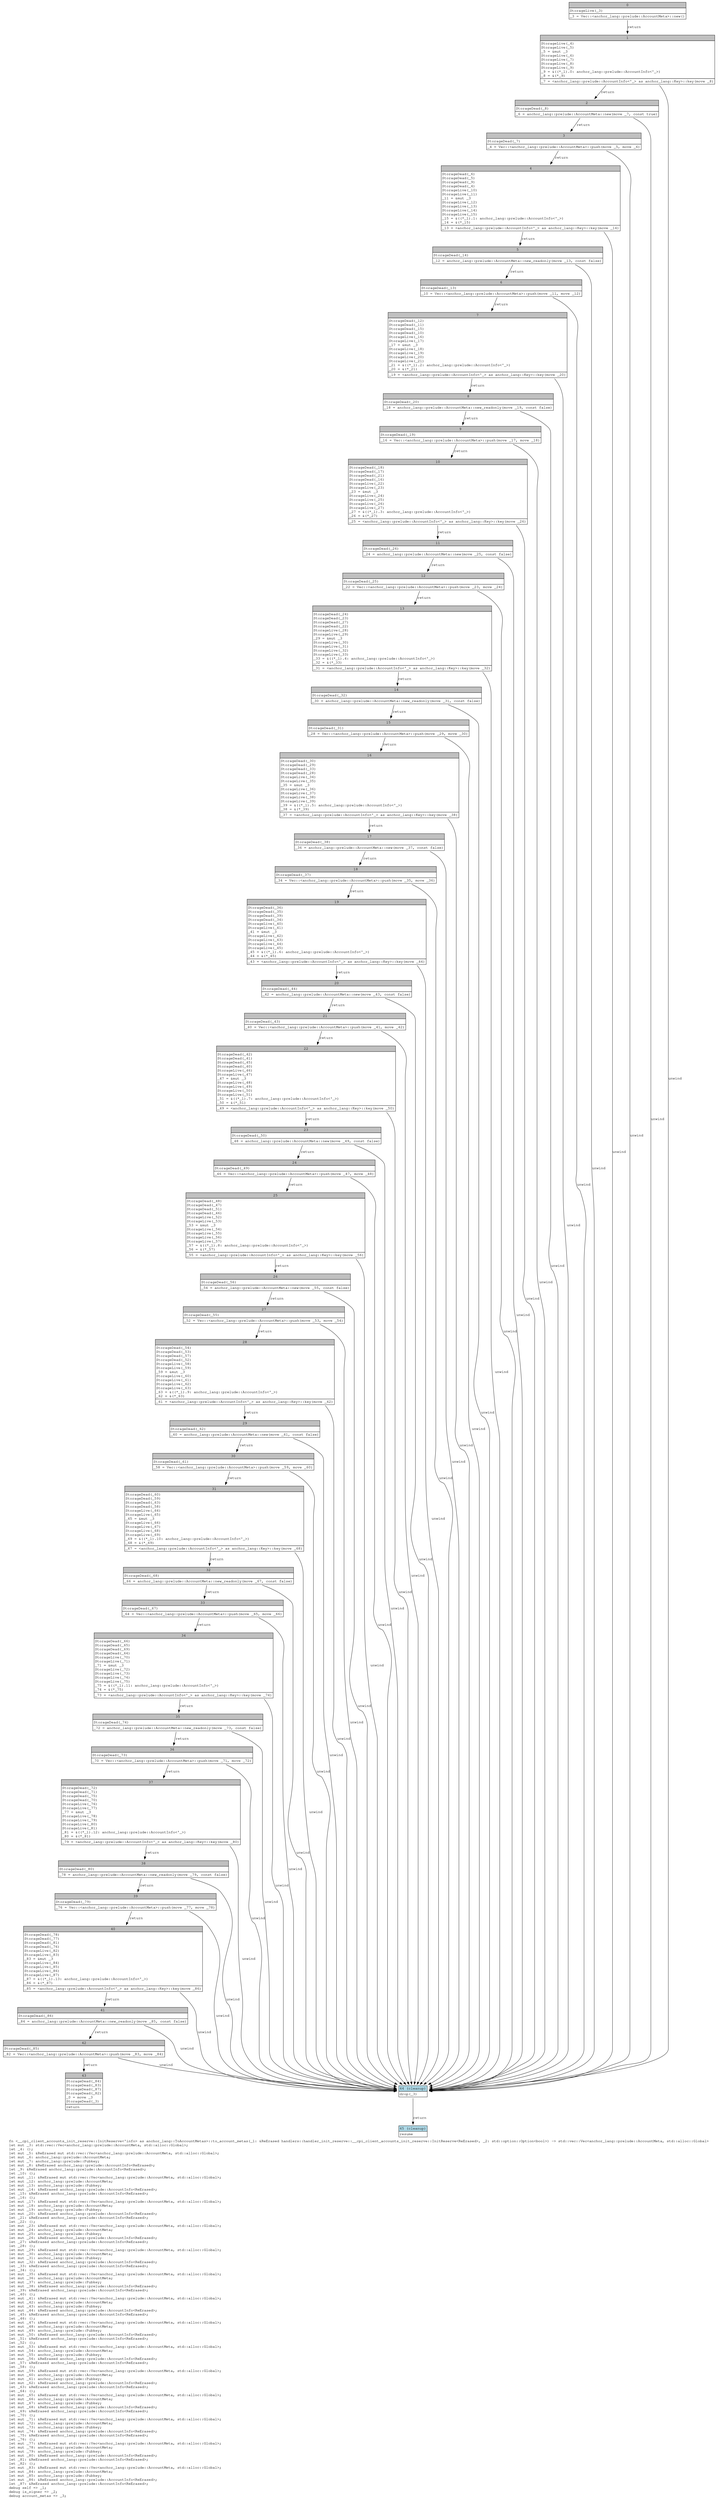 digraph Mir_0_4423 {
    graph [fontname="Courier, monospace"];
    node [fontname="Courier, monospace"];
    edge [fontname="Courier, monospace"];
    label=<fn &lt;__cpi_client_accounts_init_reserve::InitReserve&lt;'info&gt; as anchor_lang::ToAccountMetas&gt;::to_account_metas(_1: &amp;ReErased handlers::handler_init_reserve::__cpi_client_accounts_init_reserve::InitReserve&lt;ReErased&gt;, _2: std::option::Option&lt;bool&gt;) -&gt; std::vec::Vec&lt;anchor_lang::prelude::AccountMeta, std::alloc::Global&gt;<br align="left"/>let mut _3: std::vec::Vec&lt;anchor_lang::prelude::AccountMeta, std::alloc::Global&gt;;<br align="left"/>let _4: ();<br align="left"/>let mut _5: &amp;ReErased mut std::vec::Vec&lt;anchor_lang::prelude::AccountMeta, std::alloc::Global&gt;;<br align="left"/>let mut _6: anchor_lang::prelude::AccountMeta;<br align="left"/>let mut _7: anchor_lang::prelude::Pubkey;<br align="left"/>let mut _8: &amp;ReErased anchor_lang::prelude::AccountInfo&lt;ReErased&gt;;<br align="left"/>let _9: &amp;ReErased anchor_lang::prelude::AccountInfo&lt;ReErased&gt;;<br align="left"/>let _10: ();<br align="left"/>let mut _11: &amp;ReErased mut std::vec::Vec&lt;anchor_lang::prelude::AccountMeta, std::alloc::Global&gt;;<br align="left"/>let mut _12: anchor_lang::prelude::AccountMeta;<br align="left"/>let mut _13: anchor_lang::prelude::Pubkey;<br align="left"/>let mut _14: &amp;ReErased anchor_lang::prelude::AccountInfo&lt;ReErased&gt;;<br align="left"/>let _15: &amp;ReErased anchor_lang::prelude::AccountInfo&lt;ReErased&gt;;<br align="left"/>let _16: ();<br align="left"/>let mut _17: &amp;ReErased mut std::vec::Vec&lt;anchor_lang::prelude::AccountMeta, std::alloc::Global&gt;;<br align="left"/>let mut _18: anchor_lang::prelude::AccountMeta;<br align="left"/>let mut _19: anchor_lang::prelude::Pubkey;<br align="left"/>let mut _20: &amp;ReErased anchor_lang::prelude::AccountInfo&lt;ReErased&gt;;<br align="left"/>let _21: &amp;ReErased anchor_lang::prelude::AccountInfo&lt;ReErased&gt;;<br align="left"/>let _22: ();<br align="left"/>let mut _23: &amp;ReErased mut std::vec::Vec&lt;anchor_lang::prelude::AccountMeta, std::alloc::Global&gt;;<br align="left"/>let mut _24: anchor_lang::prelude::AccountMeta;<br align="left"/>let mut _25: anchor_lang::prelude::Pubkey;<br align="left"/>let mut _26: &amp;ReErased anchor_lang::prelude::AccountInfo&lt;ReErased&gt;;<br align="left"/>let _27: &amp;ReErased anchor_lang::prelude::AccountInfo&lt;ReErased&gt;;<br align="left"/>let _28: ();<br align="left"/>let mut _29: &amp;ReErased mut std::vec::Vec&lt;anchor_lang::prelude::AccountMeta, std::alloc::Global&gt;;<br align="left"/>let mut _30: anchor_lang::prelude::AccountMeta;<br align="left"/>let mut _31: anchor_lang::prelude::Pubkey;<br align="left"/>let mut _32: &amp;ReErased anchor_lang::prelude::AccountInfo&lt;ReErased&gt;;<br align="left"/>let _33: &amp;ReErased anchor_lang::prelude::AccountInfo&lt;ReErased&gt;;<br align="left"/>let _34: ();<br align="left"/>let mut _35: &amp;ReErased mut std::vec::Vec&lt;anchor_lang::prelude::AccountMeta, std::alloc::Global&gt;;<br align="left"/>let mut _36: anchor_lang::prelude::AccountMeta;<br align="left"/>let mut _37: anchor_lang::prelude::Pubkey;<br align="left"/>let mut _38: &amp;ReErased anchor_lang::prelude::AccountInfo&lt;ReErased&gt;;<br align="left"/>let _39: &amp;ReErased anchor_lang::prelude::AccountInfo&lt;ReErased&gt;;<br align="left"/>let _40: ();<br align="left"/>let mut _41: &amp;ReErased mut std::vec::Vec&lt;anchor_lang::prelude::AccountMeta, std::alloc::Global&gt;;<br align="left"/>let mut _42: anchor_lang::prelude::AccountMeta;<br align="left"/>let mut _43: anchor_lang::prelude::Pubkey;<br align="left"/>let mut _44: &amp;ReErased anchor_lang::prelude::AccountInfo&lt;ReErased&gt;;<br align="left"/>let _45: &amp;ReErased anchor_lang::prelude::AccountInfo&lt;ReErased&gt;;<br align="left"/>let _46: ();<br align="left"/>let mut _47: &amp;ReErased mut std::vec::Vec&lt;anchor_lang::prelude::AccountMeta, std::alloc::Global&gt;;<br align="left"/>let mut _48: anchor_lang::prelude::AccountMeta;<br align="left"/>let mut _49: anchor_lang::prelude::Pubkey;<br align="left"/>let mut _50: &amp;ReErased anchor_lang::prelude::AccountInfo&lt;ReErased&gt;;<br align="left"/>let _51: &amp;ReErased anchor_lang::prelude::AccountInfo&lt;ReErased&gt;;<br align="left"/>let _52: ();<br align="left"/>let mut _53: &amp;ReErased mut std::vec::Vec&lt;anchor_lang::prelude::AccountMeta, std::alloc::Global&gt;;<br align="left"/>let mut _54: anchor_lang::prelude::AccountMeta;<br align="left"/>let mut _55: anchor_lang::prelude::Pubkey;<br align="left"/>let mut _56: &amp;ReErased anchor_lang::prelude::AccountInfo&lt;ReErased&gt;;<br align="left"/>let _57: &amp;ReErased anchor_lang::prelude::AccountInfo&lt;ReErased&gt;;<br align="left"/>let _58: ();<br align="left"/>let mut _59: &amp;ReErased mut std::vec::Vec&lt;anchor_lang::prelude::AccountMeta, std::alloc::Global&gt;;<br align="left"/>let mut _60: anchor_lang::prelude::AccountMeta;<br align="left"/>let mut _61: anchor_lang::prelude::Pubkey;<br align="left"/>let mut _62: &amp;ReErased anchor_lang::prelude::AccountInfo&lt;ReErased&gt;;<br align="left"/>let _63: &amp;ReErased anchor_lang::prelude::AccountInfo&lt;ReErased&gt;;<br align="left"/>let _64: ();<br align="left"/>let mut _65: &amp;ReErased mut std::vec::Vec&lt;anchor_lang::prelude::AccountMeta, std::alloc::Global&gt;;<br align="left"/>let mut _66: anchor_lang::prelude::AccountMeta;<br align="left"/>let mut _67: anchor_lang::prelude::Pubkey;<br align="left"/>let mut _68: &amp;ReErased anchor_lang::prelude::AccountInfo&lt;ReErased&gt;;<br align="left"/>let _69: &amp;ReErased anchor_lang::prelude::AccountInfo&lt;ReErased&gt;;<br align="left"/>let _70: ();<br align="left"/>let mut _71: &amp;ReErased mut std::vec::Vec&lt;anchor_lang::prelude::AccountMeta, std::alloc::Global&gt;;<br align="left"/>let mut _72: anchor_lang::prelude::AccountMeta;<br align="left"/>let mut _73: anchor_lang::prelude::Pubkey;<br align="left"/>let mut _74: &amp;ReErased anchor_lang::prelude::AccountInfo&lt;ReErased&gt;;<br align="left"/>let _75: &amp;ReErased anchor_lang::prelude::AccountInfo&lt;ReErased&gt;;<br align="left"/>let _76: ();<br align="left"/>let mut _77: &amp;ReErased mut std::vec::Vec&lt;anchor_lang::prelude::AccountMeta, std::alloc::Global&gt;;<br align="left"/>let mut _78: anchor_lang::prelude::AccountMeta;<br align="left"/>let mut _79: anchor_lang::prelude::Pubkey;<br align="left"/>let mut _80: &amp;ReErased anchor_lang::prelude::AccountInfo&lt;ReErased&gt;;<br align="left"/>let _81: &amp;ReErased anchor_lang::prelude::AccountInfo&lt;ReErased&gt;;<br align="left"/>let _82: ();<br align="left"/>let mut _83: &amp;ReErased mut std::vec::Vec&lt;anchor_lang::prelude::AccountMeta, std::alloc::Global&gt;;<br align="left"/>let mut _84: anchor_lang::prelude::AccountMeta;<br align="left"/>let mut _85: anchor_lang::prelude::Pubkey;<br align="left"/>let mut _86: &amp;ReErased anchor_lang::prelude::AccountInfo&lt;ReErased&gt;;<br align="left"/>let _87: &amp;ReErased anchor_lang::prelude::AccountInfo&lt;ReErased&gt;;<br align="left"/>debug self =&gt; _1;<br align="left"/>debug is_signer =&gt; _2;<br align="left"/>debug account_metas =&gt; _3;<br align="left"/>>;
    bb0__0_4423 [shape="none", label=<<table border="0" cellborder="1" cellspacing="0"><tr><td bgcolor="gray" align="center" colspan="1">0</td></tr><tr><td align="left" balign="left">StorageLive(_3)<br/></td></tr><tr><td align="left">_3 = Vec::&lt;anchor_lang::prelude::AccountMeta&gt;::new()</td></tr></table>>];
    bb1__0_4423 [shape="none", label=<<table border="0" cellborder="1" cellspacing="0"><tr><td bgcolor="gray" align="center" colspan="1">1</td></tr><tr><td align="left" balign="left">StorageLive(_4)<br/>StorageLive(_5)<br/>_5 = &amp;mut _3<br/>StorageLive(_6)<br/>StorageLive(_7)<br/>StorageLive(_8)<br/>StorageLive(_9)<br/>_9 = &amp;((*_1).0: anchor_lang::prelude::AccountInfo&lt;'_&gt;)<br/>_8 = &amp;(*_9)<br/></td></tr><tr><td align="left">_7 = &lt;anchor_lang::prelude::AccountInfo&lt;'_&gt; as anchor_lang::Key&gt;::key(move _8)</td></tr></table>>];
    bb2__0_4423 [shape="none", label=<<table border="0" cellborder="1" cellspacing="0"><tr><td bgcolor="gray" align="center" colspan="1">2</td></tr><tr><td align="left" balign="left">StorageDead(_8)<br/></td></tr><tr><td align="left">_6 = anchor_lang::prelude::AccountMeta::new(move _7, const true)</td></tr></table>>];
    bb3__0_4423 [shape="none", label=<<table border="0" cellborder="1" cellspacing="0"><tr><td bgcolor="gray" align="center" colspan="1">3</td></tr><tr><td align="left" balign="left">StorageDead(_7)<br/></td></tr><tr><td align="left">_4 = Vec::&lt;anchor_lang::prelude::AccountMeta&gt;::push(move _5, move _6)</td></tr></table>>];
    bb4__0_4423 [shape="none", label=<<table border="0" cellborder="1" cellspacing="0"><tr><td bgcolor="gray" align="center" colspan="1">4</td></tr><tr><td align="left" balign="left">StorageDead(_6)<br/>StorageDead(_5)<br/>StorageDead(_9)<br/>StorageDead(_4)<br/>StorageLive(_10)<br/>StorageLive(_11)<br/>_11 = &amp;mut _3<br/>StorageLive(_12)<br/>StorageLive(_13)<br/>StorageLive(_14)<br/>StorageLive(_15)<br/>_15 = &amp;((*_1).1: anchor_lang::prelude::AccountInfo&lt;'_&gt;)<br/>_14 = &amp;(*_15)<br/></td></tr><tr><td align="left">_13 = &lt;anchor_lang::prelude::AccountInfo&lt;'_&gt; as anchor_lang::Key&gt;::key(move _14)</td></tr></table>>];
    bb5__0_4423 [shape="none", label=<<table border="0" cellborder="1" cellspacing="0"><tr><td bgcolor="gray" align="center" colspan="1">5</td></tr><tr><td align="left" balign="left">StorageDead(_14)<br/></td></tr><tr><td align="left">_12 = anchor_lang::prelude::AccountMeta::new_readonly(move _13, const false)</td></tr></table>>];
    bb6__0_4423 [shape="none", label=<<table border="0" cellborder="1" cellspacing="0"><tr><td bgcolor="gray" align="center" colspan="1">6</td></tr><tr><td align="left" balign="left">StorageDead(_13)<br/></td></tr><tr><td align="left">_10 = Vec::&lt;anchor_lang::prelude::AccountMeta&gt;::push(move _11, move _12)</td></tr></table>>];
    bb7__0_4423 [shape="none", label=<<table border="0" cellborder="1" cellspacing="0"><tr><td bgcolor="gray" align="center" colspan="1">7</td></tr><tr><td align="left" balign="left">StorageDead(_12)<br/>StorageDead(_11)<br/>StorageDead(_15)<br/>StorageDead(_10)<br/>StorageLive(_16)<br/>StorageLive(_17)<br/>_17 = &amp;mut _3<br/>StorageLive(_18)<br/>StorageLive(_19)<br/>StorageLive(_20)<br/>StorageLive(_21)<br/>_21 = &amp;((*_1).2: anchor_lang::prelude::AccountInfo&lt;'_&gt;)<br/>_20 = &amp;(*_21)<br/></td></tr><tr><td align="left">_19 = &lt;anchor_lang::prelude::AccountInfo&lt;'_&gt; as anchor_lang::Key&gt;::key(move _20)</td></tr></table>>];
    bb8__0_4423 [shape="none", label=<<table border="0" cellborder="1" cellspacing="0"><tr><td bgcolor="gray" align="center" colspan="1">8</td></tr><tr><td align="left" balign="left">StorageDead(_20)<br/></td></tr><tr><td align="left">_18 = anchor_lang::prelude::AccountMeta::new_readonly(move _19, const false)</td></tr></table>>];
    bb9__0_4423 [shape="none", label=<<table border="0" cellborder="1" cellspacing="0"><tr><td bgcolor="gray" align="center" colspan="1">9</td></tr><tr><td align="left" balign="left">StorageDead(_19)<br/></td></tr><tr><td align="left">_16 = Vec::&lt;anchor_lang::prelude::AccountMeta&gt;::push(move _17, move _18)</td></tr></table>>];
    bb10__0_4423 [shape="none", label=<<table border="0" cellborder="1" cellspacing="0"><tr><td bgcolor="gray" align="center" colspan="1">10</td></tr><tr><td align="left" balign="left">StorageDead(_18)<br/>StorageDead(_17)<br/>StorageDead(_21)<br/>StorageDead(_16)<br/>StorageLive(_22)<br/>StorageLive(_23)<br/>_23 = &amp;mut _3<br/>StorageLive(_24)<br/>StorageLive(_25)<br/>StorageLive(_26)<br/>StorageLive(_27)<br/>_27 = &amp;((*_1).3: anchor_lang::prelude::AccountInfo&lt;'_&gt;)<br/>_26 = &amp;(*_27)<br/></td></tr><tr><td align="left">_25 = &lt;anchor_lang::prelude::AccountInfo&lt;'_&gt; as anchor_lang::Key&gt;::key(move _26)</td></tr></table>>];
    bb11__0_4423 [shape="none", label=<<table border="0" cellborder="1" cellspacing="0"><tr><td bgcolor="gray" align="center" colspan="1">11</td></tr><tr><td align="left" balign="left">StorageDead(_26)<br/></td></tr><tr><td align="left">_24 = anchor_lang::prelude::AccountMeta::new(move _25, const false)</td></tr></table>>];
    bb12__0_4423 [shape="none", label=<<table border="0" cellborder="1" cellspacing="0"><tr><td bgcolor="gray" align="center" colspan="1">12</td></tr><tr><td align="left" balign="left">StorageDead(_25)<br/></td></tr><tr><td align="left">_22 = Vec::&lt;anchor_lang::prelude::AccountMeta&gt;::push(move _23, move _24)</td></tr></table>>];
    bb13__0_4423 [shape="none", label=<<table border="0" cellborder="1" cellspacing="0"><tr><td bgcolor="gray" align="center" colspan="1">13</td></tr><tr><td align="left" balign="left">StorageDead(_24)<br/>StorageDead(_23)<br/>StorageDead(_27)<br/>StorageDead(_22)<br/>StorageLive(_28)<br/>StorageLive(_29)<br/>_29 = &amp;mut _3<br/>StorageLive(_30)<br/>StorageLive(_31)<br/>StorageLive(_32)<br/>StorageLive(_33)<br/>_33 = &amp;((*_1).4: anchor_lang::prelude::AccountInfo&lt;'_&gt;)<br/>_32 = &amp;(*_33)<br/></td></tr><tr><td align="left">_31 = &lt;anchor_lang::prelude::AccountInfo&lt;'_&gt; as anchor_lang::Key&gt;::key(move _32)</td></tr></table>>];
    bb14__0_4423 [shape="none", label=<<table border="0" cellborder="1" cellspacing="0"><tr><td bgcolor="gray" align="center" colspan="1">14</td></tr><tr><td align="left" balign="left">StorageDead(_32)<br/></td></tr><tr><td align="left">_30 = anchor_lang::prelude::AccountMeta::new_readonly(move _31, const false)</td></tr></table>>];
    bb15__0_4423 [shape="none", label=<<table border="0" cellborder="1" cellspacing="0"><tr><td bgcolor="gray" align="center" colspan="1">15</td></tr><tr><td align="left" balign="left">StorageDead(_31)<br/></td></tr><tr><td align="left">_28 = Vec::&lt;anchor_lang::prelude::AccountMeta&gt;::push(move _29, move _30)</td></tr></table>>];
    bb16__0_4423 [shape="none", label=<<table border="0" cellborder="1" cellspacing="0"><tr><td bgcolor="gray" align="center" colspan="1">16</td></tr><tr><td align="left" balign="left">StorageDead(_30)<br/>StorageDead(_29)<br/>StorageDead(_33)<br/>StorageDead(_28)<br/>StorageLive(_34)<br/>StorageLive(_35)<br/>_35 = &amp;mut _3<br/>StorageLive(_36)<br/>StorageLive(_37)<br/>StorageLive(_38)<br/>StorageLive(_39)<br/>_39 = &amp;((*_1).5: anchor_lang::prelude::AccountInfo&lt;'_&gt;)<br/>_38 = &amp;(*_39)<br/></td></tr><tr><td align="left">_37 = &lt;anchor_lang::prelude::AccountInfo&lt;'_&gt; as anchor_lang::Key&gt;::key(move _38)</td></tr></table>>];
    bb17__0_4423 [shape="none", label=<<table border="0" cellborder="1" cellspacing="0"><tr><td bgcolor="gray" align="center" colspan="1">17</td></tr><tr><td align="left" balign="left">StorageDead(_38)<br/></td></tr><tr><td align="left">_36 = anchor_lang::prelude::AccountMeta::new(move _37, const false)</td></tr></table>>];
    bb18__0_4423 [shape="none", label=<<table border="0" cellborder="1" cellspacing="0"><tr><td bgcolor="gray" align="center" colspan="1">18</td></tr><tr><td align="left" balign="left">StorageDead(_37)<br/></td></tr><tr><td align="left">_34 = Vec::&lt;anchor_lang::prelude::AccountMeta&gt;::push(move _35, move _36)</td></tr></table>>];
    bb19__0_4423 [shape="none", label=<<table border="0" cellborder="1" cellspacing="0"><tr><td bgcolor="gray" align="center" colspan="1">19</td></tr><tr><td align="left" balign="left">StorageDead(_36)<br/>StorageDead(_35)<br/>StorageDead(_39)<br/>StorageDead(_34)<br/>StorageLive(_40)<br/>StorageLive(_41)<br/>_41 = &amp;mut _3<br/>StorageLive(_42)<br/>StorageLive(_43)<br/>StorageLive(_44)<br/>StorageLive(_45)<br/>_45 = &amp;((*_1).6: anchor_lang::prelude::AccountInfo&lt;'_&gt;)<br/>_44 = &amp;(*_45)<br/></td></tr><tr><td align="left">_43 = &lt;anchor_lang::prelude::AccountInfo&lt;'_&gt; as anchor_lang::Key&gt;::key(move _44)</td></tr></table>>];
    bb20__0_4423 [shape="none", label=<<table border="0" cellborder="1" cellspacing="0"><tr><td bgcolor="gray" align="center" colspan="1">20</td></tr><tr><td align="left" balign="left">StorageDead(_44)<br/></td></tr><tr><td align="left">_42 = anchor_lang::prelude::AccountMeta::new(move _43, const false)</td></tr></table>>];
    bb21__0_4423 [shape="none", label=<<table border="0" cellborder="1" cellspacing="0"><tr><td bgcolor="gray" align="center" colspan="1">21</td></tr><tr><td align="left" balign="left">StorageDead(_43)<br/></td></tr><tr><td align="left">_40 = Vec::&lt;anchor_lang::prelude::AccountMeta&gt;::push(move _41, move _42)</td></tr></table>>];
    bb22__0_4423 [shape="none", label=<<table border="0" cellborder="1" cellspacing="0"><tr><td bgcolor="gray" align="center" colspan="1">22</td></tr><tr><td align="left" balign="left">StorageDead(_42)<br/>StorageDead(_41)<br/>StorageDead(_45)<br/>StorageDead(_40)<br/>StorageLive(_46)<br/>StorageLive(_47)<br/>_47 = &amp;mut _3<br/>StorageLive(_48)<br/>StorageLive(_49)<br/>StorageLive(_50)<br/>StorageLive(_51)<br/>_51 = &amp;((*_1).7: anchor_lang::prelude::AccountInfo&lt;'_&gt;)<br/>_50 = &amp;(*_51)<br/></td></tr><tr><td align="left">_49 = &lt;anchor_lang::prelude::AccountInfo&lt;'_&gt; as anchor_lang::Key&gt;::key(move _50)</td></tr></table>>];
    bb23__0_4423 [shape="none", label=<<table border="0" cellborder="1" cellspacing="0"><tr><td bgcolor="gray" align="center" colspan="1">23</td></tr><tr><td align="left" balign="left">StorageDead(_50)<br/></td></tr><tr><td align="left">_48 = anchor_lang::prelude::AccountMeta::new(move _49, const false)</td></tr></table>>];
    bb24__0_4423 [shape="none", label=<<table border="0" cellborder="1" cellspacing="0"><tr><td bgcolor="gray" align="center" colspan="1">24</td></tr><tr><td align="left" balign="left">StorageDead(_49)<br/></td></tr><tr><td align="left">_46 = Vec::&lt;anchor_lang::prelude::AccountMeta&gt;::push(move _47, move _48)</td></tr></table>>];
    bb25__0_4423 [shape="none", label=<<table border="0" cellborder="1" cellspacing="0"><tr><td bgcolor="gray" align="center" colspan="1">25</td></tr><tr><td align="left" balign="left">StorageDead(_48)<br/>StorageDead(_47)<br/>StorageDead(_51)<br/>StorageDead(_46)<br/>StorageLive(_52)<br/>StorageLive(_53)<br/>_53 = &amp;mut _3<br/>StorageLive(_54)<br/>StorageLive(_55)<br/>StorageLive(_56)<br/>StorageLive(_57)<br/>_57 = &amp;((*_1).8: anchor_lang::prelude::AccountInfo&lt;'_&gt;)<br/>_56 = &amp;(*_57)<br/></td></tr><tr><td align="left">_55 = &lt;anchor_lang::prelude::AccountInfo&lt;'_&gt; as anchor_lang::Key&gt;::key(move _56)</td></tr></table>>];
    bb26__0_4423 [shape="none", label=<<table border="0" cellborder="1" cellspacing="0"><tr><td bgcolor="gray" align="center" colspan="1">26</td></tr><tr><td align="left" balign="left">StorageDead(_56)<br/></td></tr><tr><td align="left">_54 = anchor_lang::prelude::AccountMeta::new(move _55, const false)</td></tr></table>>];
    bb27__0_4423 [shape="none", label=<<table border="0" cellborder="1" cellspacing="0"><tr><td bgcolor="gray" align="center" colspan="1">27</td></tr><tr><td align="left" balign="left">StorageDead(_55)<br/></td></tr><tr><td align="left">_52 = Vec::&lt;anchor_lang::prelude::AccountMeta&gt;::push(move _53, move _54)</td></tr></table>>];
    bb28__0_4423 [shape="none", label=<<table border="0" cellborder="1" cellspacing="0"><tr><td bgcolor="gray" align="center" colspan="1">28</td></tr><tr><td align="left" balign="left">StorageDead(_54)<br/>StorageDead(_53)<br/>StorageDead(_57)<br/>StorageDead(_52)<br/>StorageLive(_58)<br/>StorageLive(_59)<br/>_59 = &amp;mut _3<br/>StorageLive(_60)<br/>StorageLive(_61)<br/>StorageLive(_62)<br/>StorageLive(_63)<br/>_63 = &amp;((*_1).9: anchor_lang::prelude::AccountInfo&lt;'_&gt;)<br/>_62 = &amp;(*_63)<br/></td></tr><tr><td align="left">_61 = &lt;anchor_lang::prelude::AccountInfo&lt;'_&gt; as anchor_lang::Key&gt;::key(move _62)</td></tr></table>>];
    bb29__0_4423 [shape="none", label=<<table border="0" cellborder="1" cellspacing="0"><tr><td bgcolor="gray" align="center" colspan="1">29</td></tr><tr><td align="left" balign="left">StorageDead(_62)<br/></td></tr><tr><td align="left">_60 = anchor_lang::prelude::AccountMeta::new(move _61, const false)</td></tr></table>>];
    bb30__0_4423 [shape="none", label=<<table border="0" cellborder="1" cellspacing="0"><tr><td bgcolor="gray" align="center" colspan="1">30</td></tr><tr><td align="left" balign="left">StorageDead(_61)<br/></td></tr><tr><td align="left">_58 = Vec::&lt;anchor_lang::prelude::AccountMeta&gt;::push(move _59, move _60)</td></tr></table>>];
    bb31__0_4423 [shape="none", label=<<table border="0" cellborder="1" cellspacing="0"><tr><td bgcolor="gray" align="center" colspan="1">31</td></tr><tr><td align="left" balign="left">StorageDead(_60)<br/>StorageDead(_59)<br/>StorageDead(_63)<br/>StorageDead(_58)<br/>StorageLive(_64)<br/>StorageLive(_65)<br/>_65 = &amp;mut _3<br/>StorageLive(_66)<br/>StorageLive(_67)<br/>StorageLive(_68)<br/>StorageLive(_69)<br/>_69 = &amp;((*_1).10: anchor_lang::prelude::AccountInfo&lt;'_&gt;)<br/>_68 = &amp;(*_69)<br/></td></tr><tr><td align="left">_67 = &lt;anchor_lang::prelude::AccountInfo&lt;'_&gt; as anchor_lang::Key&gt;::key(move _68)</td></tr></table>>];
    bb32__0_4423 [shape="none", label=<<table border="0" cellborder="1" cellspacing="0"><tr><td bgcolor="gray" align="center" colspan="1">32</td></tr><tr><td align="left" balign="left">StorageDead(_68)<br/></td></tr><tr><td align="left">_66 = anchor_lang::prelude::AccountMeta::new_readonly(move _67, const false)</td></tr></table>>];
    bb33__0_4423 [shape="none", label=<<table border="0" cellborder="1" cellspacing="0"><tr><td bgcolor="gray" align="center" colspan="1">33</td></tr><tr><td align="left" balign="left">StorageDead(_67)<br/></td></tr><tr><td align="left">_64 = Vec::&lt;anchor_lang::prelude::AccountMeta&gt;::push(move _65, move _66)</td></tr></table>>];
    bb34__0_4423 [shape="none", label=<<table border="0" cellborder="1" cellspacing="0"><tr><td bgcolor="gray" align="center" colspan="1">34</td></tr><tr><td align="left" balign="left">StorageDead(_66)<br/>StorageDead(_65)<br/>StorageDead(_69)<br/>StorageDead(_64)<br/>StorageLive(_70)<br/>StorageLive(_71)<br/>_71 = &amp;mut _3<br/>StorageLive(_72)<br/>StorageLive(_73)<br/>StorageLive(_74)<br/>StorageLive(_75)<br/>_75 = &amp;((*_1).11: anchor_lang::prelude::AccountInfo&lt;'_&gt;)<br/>_74 = &amp;(*_75)<br/></td></tr><tr><td align="left">_73 = &lt;anchor_lang::prelude::AccountInfo&lt;'_&gt; as anchor_lang::Key&gt;::key(move _74)</td></tr></table>>];
    bb35__0_4423 [shape="none", label=<<table border="0" cellborder="1" cellspacing="0"><tr><td bgcolor="gray" align="center" colspan="1">35</td></tr><tr><td align="left" balign="left">StorageDead(_74)<br/></td></tr><tr><td align="left">_72 = anchor_lang::prelude::AccountMeta::new_readonly(move _73, const false)</td></tr></table>>];
    bb36__0_4423 [shape="none", label=<<table border="0" cellborder="1" cellspacing="0"><tr><td bgcolor="gray" align="center" colspan="1">36</td></tr><tr><td align="left" balign="left">StorageDead(_73)<br/></td></tr><tr><td align="left">_70 = Vec::&lt;anchor_lang::prelude::AccountMeta&gt;::push(move _71, move _72)</td></tr></table>>];
    bb37__0_4423 [shape="none", label=<<table border="0" cellborder="1" cellspacing="0"><tr><td bgcolor="gray" align="center" colspan="1">37</td></tr><tr><td align="left" balign="left">StorageDead(_72)<br/>StorageDead(_71)<br/>StorageDead(_75)<br/>StorageDead(_70)<br/>StorageLive(_76)<br/>StorageLive(_77)<br/>_77 = &amp;mut _3<br/>StorageLive(_78)<br/>StorageLive(_79)<br/>StorageLive(_80)<br/>StorageLive(_81)<br/>_81 = &amp;((*_1).12: anchor_lang::prelude::AccountInfo&lt;'_&gt;)<br/>_80 = &amp;(*_81)<br/></td></tr><tr><td align="left">_79 = &lt;anchor_lang::prelude::AccountInfo&lt;'_&gt; as anchor_lang::Key&gt;::key(move _80)</td></tr></table>>];
    bb38__0_4423 [shape="none", label=<<table border="0" cellborder="1" cellspacing="0"><tr><td bgcolor="gray" align="center" colspan="1">38</td></tr><tr><td align="left" balign="left">StorageDead(_80)<br/></td></tr><tr><td align="left">_78 = anchor_lang::prelude::AccountMeta::new_readonly(move _79, const false)</td></tr></table>>];
    bb39__0_4423 [shape="none", label=<<table border="0" cellborder="1" cellspacing="0"><tr><td bgcolor="gray" align="center" colspan="1">39</td></tr><tr><td align="left" balign="left">StorageDead(_79)<br/></td></tr><tr><td align="left">_76 = Vec::&lt;anchor_lang::prelude::AccountMeta&gt;::push(move _77, move _78)</td></tr></table>>];
    bb40__0_4423 [shape="none", label=<<table border="0" cellborder="1" cellspacing="0"><tr><td bgcolor="gray" align="center" colspan="1">40</td></tr><tr><td align="left" balign="left">StorageDead(_78)<br/>StorageDead(_77)<br/>StorageDead(_81)<br/>StorageDead(_76)<br/>StorageLive(_82)<br/>StorageLive(_83)<br/>_83 = &amp;mut _3<br/>StorageLive(_84)<br/>StorageLive(_85)<br/>StorageLive(_86)<br/>StorageLive(_87)<br/>_87 = &amp;((*_1).13: anchor_lang::prelude::AccountInfo&lt;'_&gt;)<br/>_86 = &amp;(*_87)<br/></td></tr><tr><td align="left">_85 = &lt;anchor_lang::prelude::AccountInfo&lt;'_&gt; as anchor_lang::Key&gt;::key(move _86)</td></tr></table>>];
    bb41__0_4423 [shape="none", label=<<table border="0" cellborder="1" cellspacing="0"><tr><td bgcolor="gray" align="center" colspan="1">41</td></tr><tr><td align="left" balign="left">StorageDead(_86)<br/></td></tr><tr><td align="left">_84 = anchor_lang::prelude::AccountMeta::new_readonly(move _85, const false)</td></tr></table>>];
    bb42__0_4423 [shape="none", label=<<table border="0" cellborder="1" cellspacing="0"><tr><td bgcolor="gray" align="center" colspan="1">42</td></tr><tr><td align="left" balign="left">StorageDead(_85)<br/></td></tr><tr><td align="left">_82 = Vec::&lt;anchor_lang::prelude::AccountMeta&gt;::push(move _83, move _84)</td></tr></table>>];
    bb43__0_4423 [shape="none", label=<<table border="0" cellborder="1" cellspacing="0"><tr><td bgcolor="gray" align="center" colspan="1">43</td></tr><tr><td align="left" balign="left">StorageDead(_84)<br/>StorageDead(_83)<br/>StorageDead(_87)<br/>StorageDead(_82)<br/>_0 = move _3<br/>StorageDead(_3)<br/></td></tr><tr><td align="left">return</td></tr></table>>];
    bb44__0_4423 [shape="none", label=<<table border="0" cellborder="1" cellspacing="0"><tr><td bgcolor="lightblue" align="center" colspan="1">44 (cleanup)</td></tr><tr><td align="left">drop(_3)</td></tr></table>>];
    bb45__0_4423 [shape="none", label=<<table border="0" cellborder="1" cellspacing="0"><tr><td bgcolor="lightblue" align="center" colspan="1">45 (cleanup)</td></tr><tr><td align="left">resume</td></tr></table>>];
    bb0__0_4423 -> bb1__0_4423 [label="return"];
    bb1__0_4423 -> bb2__0_4423 [label="return"];
    bb1__0_4423 -> bb44__0_4423 [label="unwind"];
    bb2__0_4423 -> bb3__0_4423 [label="return"];
    bb2__0_4423 -> bb44__0_4423 [label="unwind"];
    bb3__0_4423 -> bb4__0_4423 [label="return"];
    bb3__0_4423 -> bb44__0_4423 [label="unwind"];
    bb4__0_4423 -> bb5__0_4423 [label="return"];
    bb4__0_4423 -> bb44__0_4423 [label="unwind"];
    bb5__0_4423 -> bb6__0_4423 [label="return"];
    bb5__0_4423 -> bb44__0_4423 [label="unwind"];
    bb6__0_4423 -> bb7__0_4423 [label="return"];
    bb6__0_4423 -> bb44__0_4423 [label="unwind"];
    bb7__0_4423 -> bb8__0_4423 [label="return"];
    bb7__0_4423 -> bb44__0_4423 [label="unwind"];
    bb8__0_4423 -> bb9__0_4423 [label="return"];
    bb8__0_4423 -> bb44__0_4423 [label="unwind"];
    bb9__0_4423 -> bb10__0_4423 [label="return"];
    bb9__0_4423 -> bb44__0_4423 [label="unwind"];
    bb10__0_4423 -> bb11__0_4423 [label="return"];
    bb10__0_4423 -> bb44__0_4423 [label="unwind"];
    bb11__0_4423 -> bb12__0_4423 [label="return"];
    bb11__0_4423 -> bb44__0_4423 [label="unwind"];
    bb12__0_4423 -> bb13__0_4423 [label="return"];
    bb12__0_4423 -> bb44__0_4423 [label="unwind"];
    bb13__0_4423 -> bb14__0_4423 [label="return"];
    bb13__0_4423 -> bb44__0_4423 [label="unwind"];
    bb14__0_4423 -> bb15__0_4423 [label="return"];
    bb14__0_4423 -> bb44__0_4423 [label="unwind"];
    bb15__0_4423 -> bb16__0_4423 [label="return"];
    bb15__0_4423 -> bb44__0_4423 [label="unwind"];
    bb16__0_4423 -> bb17__0_4423 [label="return"];
    bb16__0_4423 -> bb44__0_4423 [label="unwind"];
    bb17__0_4423 -> bb18__0_4423 [label="return"];
    bb17__0_4423 -> bb44__0_4423 [label="unwind"];
    bb18__0_4423 -> bb19__0_4423 [label="return"];
    bb18__0_4423 -> bb44__0_4423 [label="unwind"];
    bb19__0_4423 -> bb20__0_4423 [label="return"];
    bb19__0_4423 -> bb44__0_4423 [label="unwind"];
    bb20__0_4423 -> bb21__0_4423 [label="return"];
    bb20__0_4423 -> bb44__0_4423 [label="unwind"];
    bb21__0_4423 -> bb22__0_4423 [label="return"];
    bb21__0_4423 -> bb44__0_4423 [label="unwind"];
    bb22__0_4423 -> bb23__0_4423 [label="return"];
    bb22__0_4423 -> bb44__0_4423 [label="unwind"];
    bb23__0_4423 -> bb24__0_4423 [label="return"];
    bb23__0_4423 -> bb44__0_4423 [label="unwind"];
    bb24__0_4423 -> bb25__0_4423 [label="return"];
    bb24__0_4423 -> bb44__0_4423 [label="unwind"];
    bb25__0_4423 -> bb26__0_4423 [label="return"];
    bb25__0_4423 -> bb44__0_4423 [label="unwind"];
    bb26__0_4423 -> bb27__0_4423 [label="return"];
    bb26__0_4423 -> bb44__0_4423 [label="unwind"];
    bb27__0_4423 -> bb28__0_4423 [label="return"];
    bb27__0_4423 -> bb44__0_4423 [label="unwind"];
    bb28__0_4423 -> bb29__0_4423 [label="return"];
    bb28__0_4423 -> bb44__0_4423 [label="unwind"];
    bb29__0_4423 -> bb30__0_4423 [label="return"];
    bb29__0_4423 -> bb44__0_4423 [label="unwind"];
    bb30__0_4423 -> bb31__0_4423 [label="return"];
    bb30__0_4423 -> bb44__0_4423 [label="unwind"];
    bb31__0_4423 -> bb32__0_4423 [label="return"];
    bb31__0_4423 -> bb44__0_4423 [label="unwind"];
    bb32__0_4423 -> bb33__0_4423 [label="return"];
    bb32__0_4423 -> bb44__0_4423 [label="unwind"];
    bb33__0_4423 -> bb34__0_4423 [label="return"];
    bb33__0_4423 -> bb44__0_4423 [label="unwind"];
    bb34__0_4423 -> bb35__0_4423 [label="return"];
    bb34__0_4423 -> bb44__0_4423 [label="unwind"];
    bb35__0_4423 -> bb36__0_4423 [label="return"];
    bb35__0_4423 -> bb44__0_4423 [label="unwind"];
    bb36__0_4423 -> bb37__0_4423 [label="return"];
    bb36__0_4423 -> bb44__0_4423 [label="unwind"];
    bb37__0_4423 -> bb38__0_4423 [label="return"];
    bb37__0_4423 -> bb44__0_4423 [label="unwind"];
    bb38__0_4423 -> bb39__0_4423 [label="return"];
    bb38__0_4423 -> bb44__0_4423 [label="unwind"];
    bb39__0_4423 -> bb40__0_4423 [label="return"];
    bb39__0_4423 -> bb44__0_4423 [label="unwind"];
    bb40__0_4423 -> bb41__0_4423 [label="return"];
    bb40__0_4423 -> bb44__0_4423 [label="unwind"];
    bb41__0_4423 -> bb42__0_4423 [label="return"];
    bb41__0_4423 -> bb44__0_4423 [label="unwind"];
    bb42__0_4423 -> bb43__0_4423 [label="return"];
    bb42__0_4423 -> bb44__0_4423 [label="unwind"];
    bb44__0_4423 -> bb45__0_4423 [label="return"];
}
